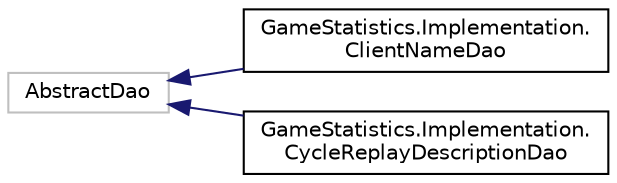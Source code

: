 digraph "Graphical Class Hierarchy"
{
  edge [fontname="Helvetica",fontsize="10",labelfontname="Helvetica",labelfontsize="10"];
  node [fontname="Helvetica",fontsize="10",shape=record];
  rankdir="LR";
  Node1 [label="AbstractDao",height=0.2,width=0.4,color="grey75", fillcolor="white", style="filled"];
  Node1 -> Node2 [dir="back",color="midnightblue",fontsize="10",style="solid",fontname="Helvetica"];
  Node2 [label="GameStatistics.Implementation.\lClientNameDao",height=0.2,width=0.4,color="black", fillcolor="white", style="filled",URL="$class_game_statistics_1_1_implementation_1_1_client_name_dao.html"];
  Node1 -> Node3 [dir="back",color="midnightblue",fontsize="10",style="solid",fontname="Helvetica"];
  Node3 [label="GameStatistics.Implementation.\lCycleReplayDescriptionDao",height=0.2,width=0.4,color="black", fillcolor="white", style="filled",URL="$class_game_statistics_1_1_implementation_1_1_cycle_replay_description_dao.html"];
}
